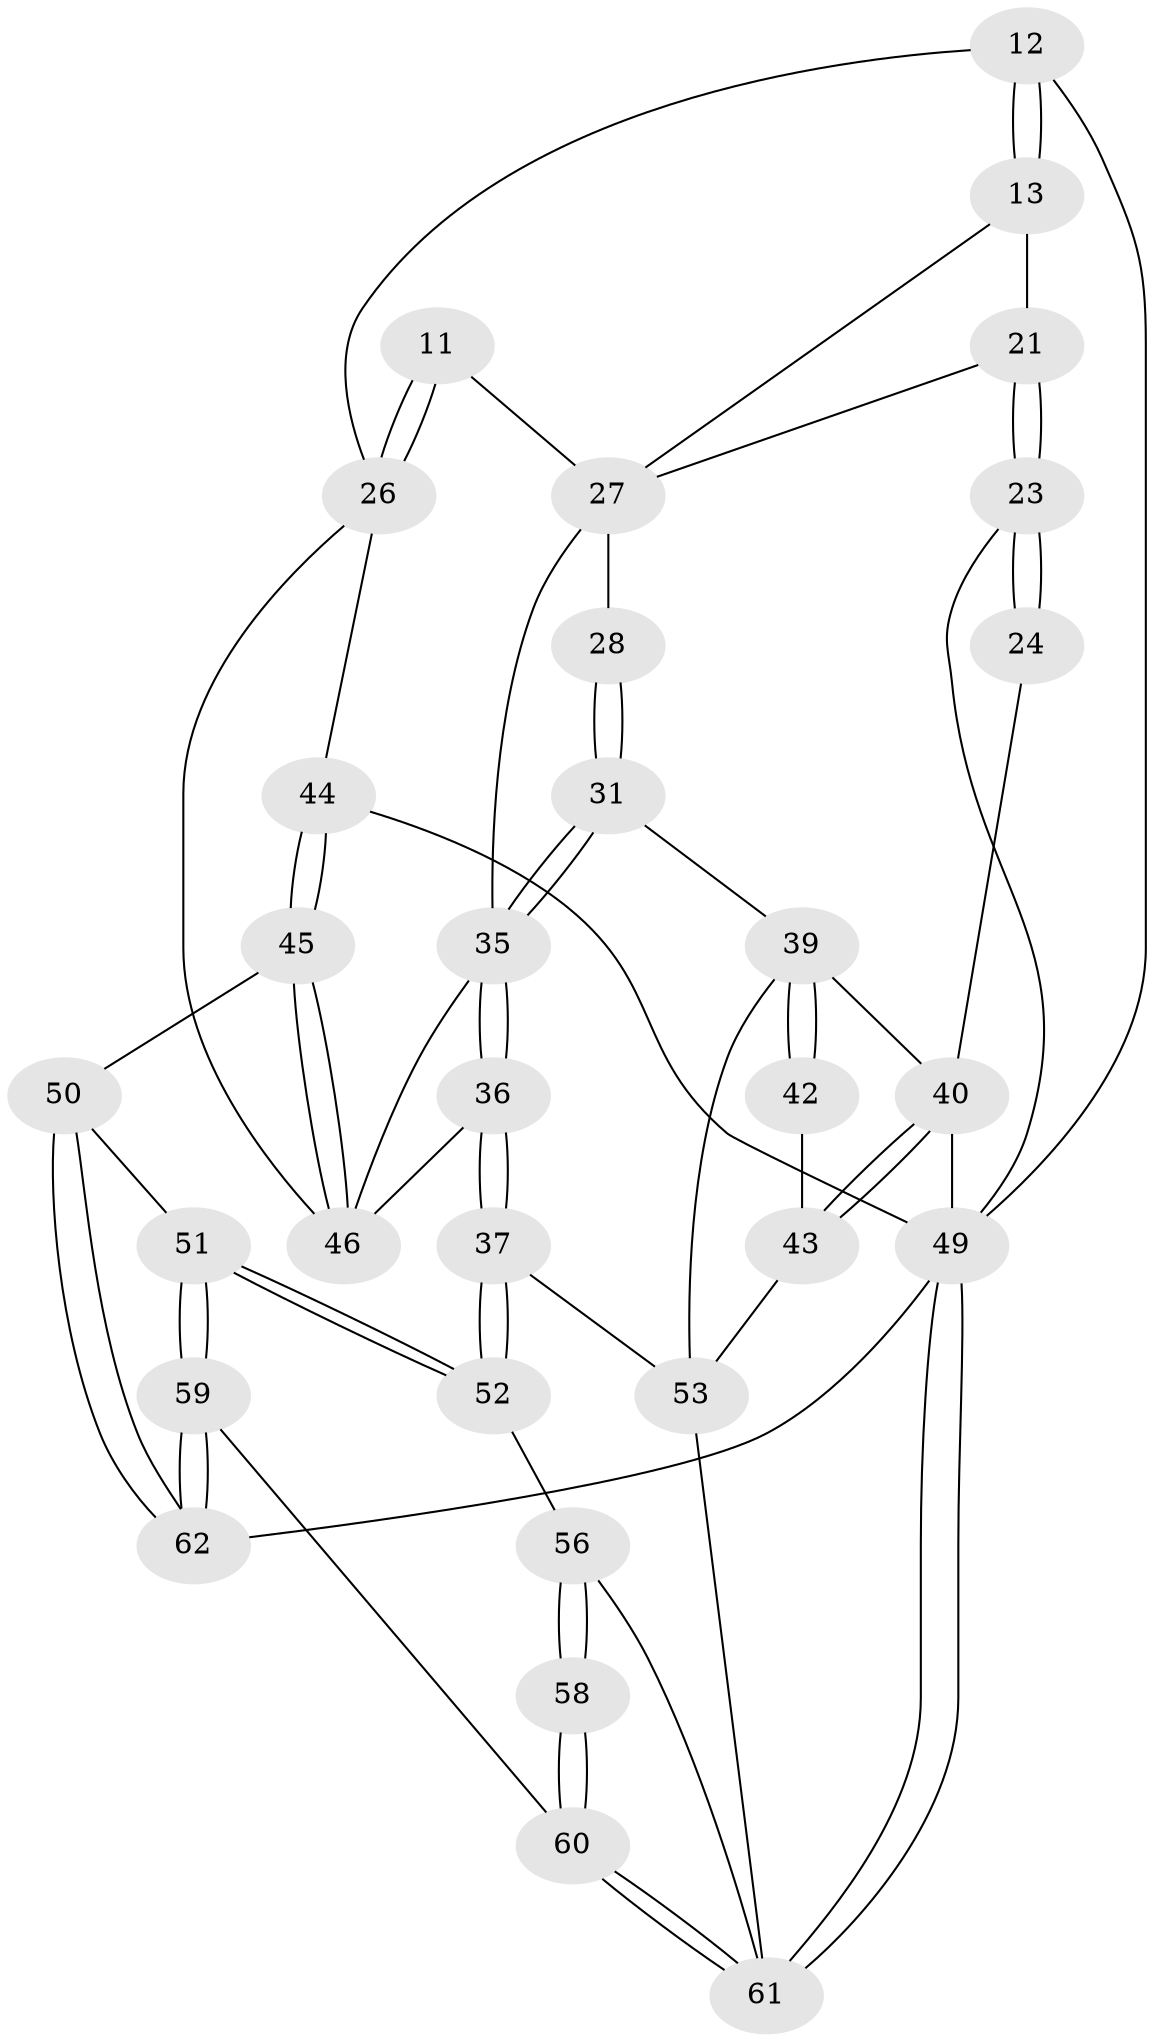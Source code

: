 // original degree distribution, {3: 0.03225806451612903, 4: 0.3064516129032258, 5: 0.3870967741935484, 6: 0.27419354838709675}
// Generated by graph-tools (version 1.1) at 2025/06/03/04/25 22:06:59]
// undirected, 31 vertices, 71 edges
graph export_dot {
graph [start="1"]
  node [color=gray90,style=filled];
  11 [pos="+0.8465421159504845+0.15930003024582196",super="+7+10"];
  12 [pos="+0+0",super="+8"];
  13 [pos="+0.14164554172677138+0",super="+3+1"];
  21 [pos="+0.2277665356588599+0.23394305089731565",super="+16"];
  23 [pos="+0.18090193530448004+0.35897999088055027",super="+22+18"];
  24 [pos="+0.1773765826246945+0.3706648003868507"];
  26 [pos="+1+0.2860160294788912",super="+25"];
  27 [pos="+0.6795375322752106+0.26697262759088164",super="+20"];
  28 [pos="+0.4611544159373192+0.3146116826812277"];
  31 [pos="+0.4298884135676594+0.3987009718737997"];
  35 [pos="+0.46475982277269395+0.43377180963274375",super="+30"];
  36 [pos="+0.4890856246931656+0.625890311546887"];
  37 [pos="+0.415045747178906+0.6976578832807206"];
  39 [pos="+0.38629167333391906+0.6813060237171454",super="+32+33"];
  40 [pos="+0.02905973526530845+0.6963929077116997",super="+34"];
  42 [pos="+0.24570310164136486+0.46074756129960515"];
  43 [pos="+0.21945926195782603+0.6912743762197956"];
  44 [pos="+1+0.8287818283640686"];
  45 [pos="+0.7899870716155899+0.6085770632912119"];
  46 [pos="+0.7634374369076904+0.5582698503823667",super="+29"];
  49 [pos="+0+1",super="+47+48"];
  50 [pos="+0.6665773642412052+0.8499081984763313"];
  51 [pos="+0.5196409855823999+0.8177951232102332"];
  52 [pos="+0.4541711434821452+0.7818542737178641"];
  53 [pos="+0.2902535371359782+0.7071158542023275",super="+38"];
  56 [pos="+0.2993951872231695+0.888059252370467",super="+55"];
  58 [pos="+0.3820456537987829+1"];
  59 [pos="+0.4792924554599411+1"];
  60 [pos="+0.38071346378282844+1"];
  61 [pos="+0.3649228670957426+1",super="+57+54"];
  62 [pos="+0.8322701913818961+1"];
  11 -- 26 [weight=2];
  11 -- 26;
  11 -- 27;
  12 -- 13 [weight=2];
  12 -- 13;
  12 -- 49 [weight=3];
  12 -- 26;
  13 -- 27;
  13 -- 21 [weight=2];
  21 -- 23 [weight=3];
  21 -- 23;
  21 -- 27;
  23 -- 24 [weight=2];
  23 -- 24;
  23 -- 49;
  24 -- 40;
  26 -- 44;
  26 -- 46;
  27 -- 28 [weight=2];
  27 -- 35;
  28 -- 31;
  28 -- 31;
  31 -- 35;
  31 -- 35;
  31 -- 39;
  35 -- 36;
  35 -- 36;
  35 -- 46;
  36 -- 37;
  36 -- 37;
  36 -- 46;
  37 -- 52;
  37 -- 52;
  37 -- 53;
  39 -- 42 [weight=2];
  39 -- 42;
  39 -- 40;
  39 -- 53;
  40 -- 43;
  40 -- 43;
  40 -- 49;
  42 -- 43;
  43 -- 53;
  44 -- 45;
  44 -- 45;
  44 -- 49;
  45 -- 46;
  45 -- 46;
  45 -- 50;
  49 -- 61 [weight=2];
  49 -- 61;
  49 -- 62;
  50 -- 51;
  50 -- 62;
  50 -- 62;
  51 -- 52;
  51 -- 52;
  51 -- 59;
  51 -- 59;
  52 -- 56;
  53 -- 61;
  56 -- 58 [weight=2];
  56 -- 58;
  56 -- 61;
  58 -- 60;
  58 -- 60;
  59 -- 60;
  59 -- 62;
  59 -- 62;
  60 -- 61;
  60 -- 61;
}
